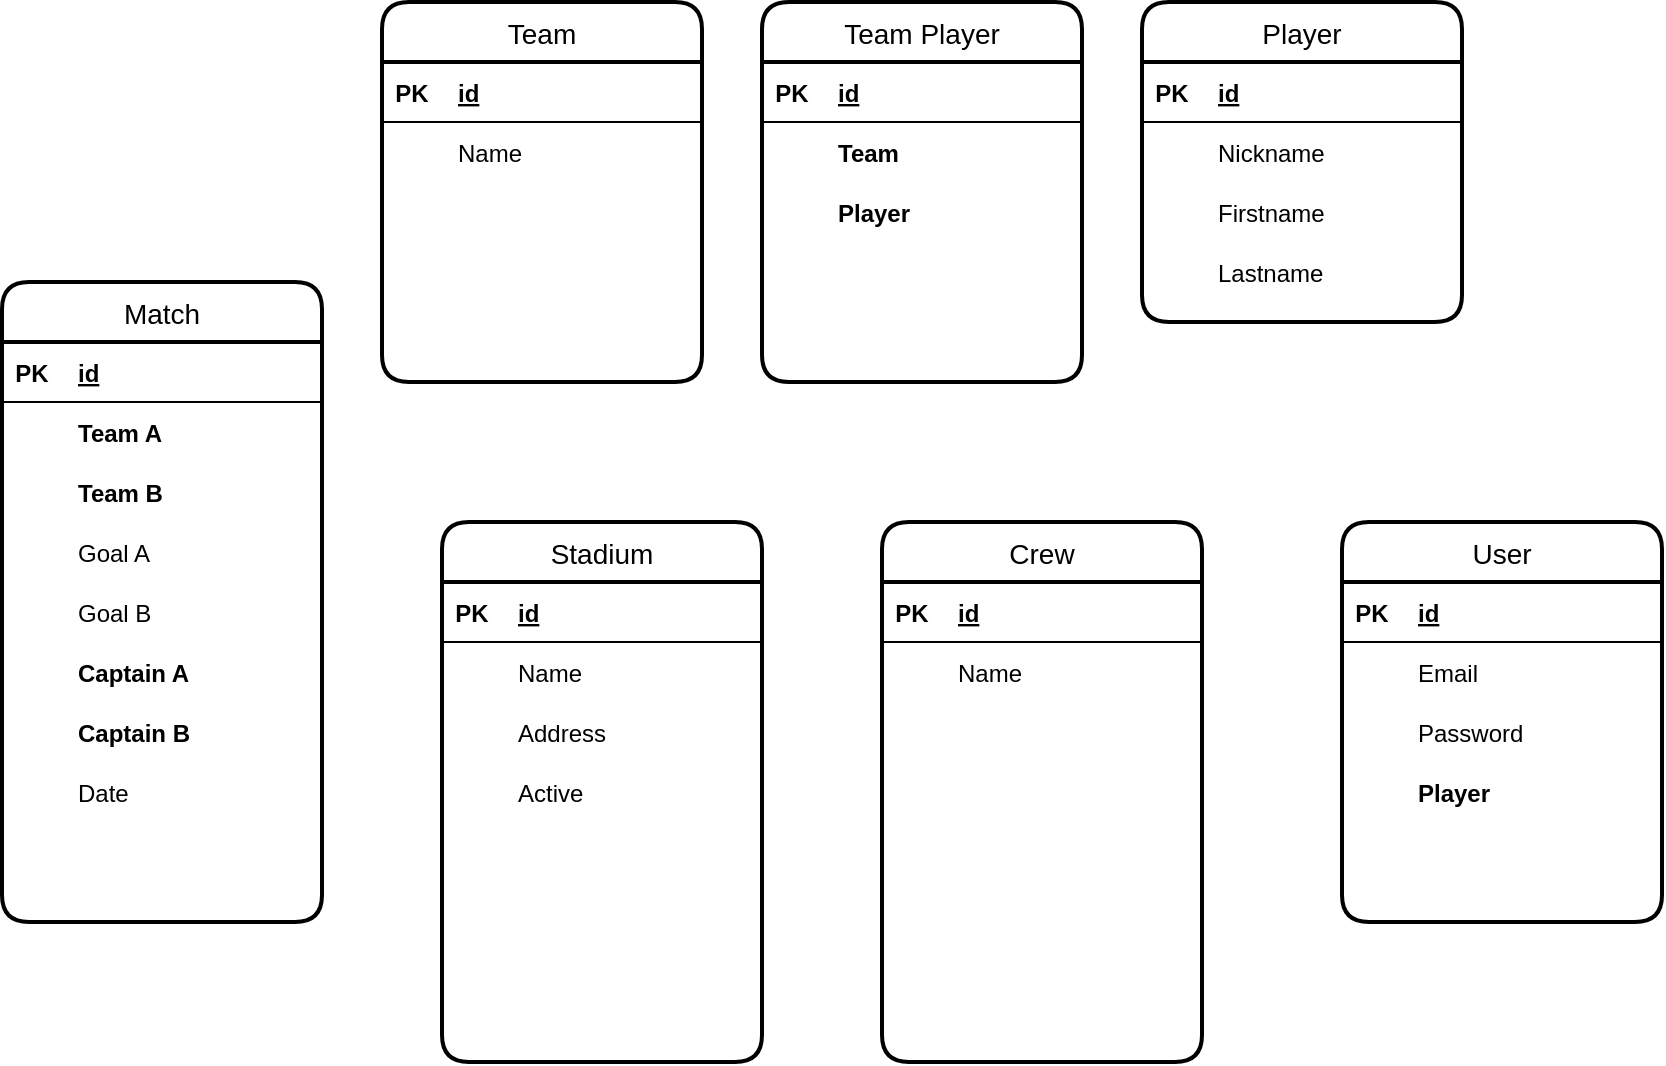<mxfile version="18.0.7" type="device"><diagram id="TLVPtlv0N0iH6QzpD44I" name="Pagina-1"><mxGraphModel dx="968" dy="705" grid="1" gridSize="10" guides="1" tooltips="1" connect="1" arrows="1" fold="1" page="1" pageScale="1" pageWidth="827" pageHeight="1169" math="0" shadow="0"><root><mxCell id="0"/><mxCell id="1" parent="0"/><mxCell id="DYglxci-kXd1e2ZP-e-P-33" value="Player" style="swimlane;childLayout=stackLayout;horizontal=1;startSize=30;horizontalStack=0;rounded=1;fontSize=14;fontStyle=0;strokeWidth=2;resizeParent=0;resizeLast=1;shadow=0;dashed=0;align=center;" vertex="1" parent="1"><mxGeometry x="650" y="110" width="160" height="160" as="geometry"/></mxCell><mxCell id="DYglxci-kXd1e2ZP-e-P-35" value="" style="shape=table;startSize=0;container=1;collapsible=1;childLayout=tableLayout;fixedRows=1;rowLines=0;fontStyle=0;align=center;resizeLast=1;strokeColor=none;fillColor=none;collapsible=0;" vertex="1" parent="DYglxci-kXd1e2ZP-e-P-33"><mxGeometry y="30" width="160" height="270" as="geometry"/></mxCell><mxCell id="DYglxci-kXd1e2ZP-e-P-36" value="" style="shape=tableRow;horizontal=0;startSize=0;swimlaneHead=0;swimlaneBody=0;fillColor=none;collapsible=0;dropTarget=0;points=[[0,0.5],[1,0.5]];portConstraint=eastwest;top=0;left=0;right=0;bottom=1;" vertex="1" parent="DYglxci-kXd1e2ZP-e-P-35"><mxGeometry width="160" height="30" as="geometry"/></mxCell><mxCell id="DYglxci-kXd1e2ZP-e-P-37" value="PK" style="shape=partialRectangle;connectable=0;fillColor=none;top=0;left=0;bottom=0;right=0;fontStyle=1;overflow=hidden;" vertex="1" parent="DYglxci-kXd1e2ZP-e-P-36"><mxGeometry width="30" height="30" as="geometry"><mxRectangle width="30" height="30" as="alternateBounds"/></mxGeometry></mxCell><mxCell id="DYglxci-kXd1e2ZP-e-P-38" value="id" style="shape=partialRectangle;connectable=0;fillColor=none;top=0;left=0;bottom=0;right=0;align=left;spacingLeft=6;fontStyle=5;overflow=hidden;" vertex="1" parent="DYglxci-kXd1e2ZP-e-P-36"><mxGeometry x="30" width="130" height="30" as="geometry"><mxRectangle width="130" height="30" as="alternateBounds"/></mxGeometry></mxCell><mxCell id="DYglxci-kXd1e2ZP-e-P-158" value="" style="shape=tableRow;horizontal=0;startSize=0;swimlaneHead=0;swimlaneBody=0;fillColor=none;collapsible=0;dropTarget=0;points=[[0,0.5],[1,0.5]];portConstraint=eastwest;top=0;left=0;right=0;bottom=0;" vertex="1" parent="DYglxci-kXd1e2ZP-e-P-35"><mxGeometry y="30" width="160" height="30" as="geometry"/></mxCell><mxCell id="DYglxci-kXd1e2ZP-e-P-159" value="" style="shape=partialRectangle;connectable=0;fillColor=none;top=0;left=0;bottom=0;right=0;editable=1;overflow=hidden;" vertex="1" parent="DYglxci-kXd1e2ZP-e-P-158"><mxGeometry width="30" height="30" as="geometry"><mxRectangle width="30" height="30" as="alternateBounds"/></mxGeometry></mxCell><mxCell id="DYglxci-kXd1e2ZP-e-P-160" value="Nickname" style="shape=partialRectangle;connectable=0;fillColor=none;top=0;left=0;bottom=0;right=0;align=left;spacingLeft=6;overflow=hidden;" vertex="1" parent="DYglxci-kXd1e2ZP-e-P-158"><mxGeometry x="30" width="130" height="30" as="geometry"><mxRectangle width="130" height="30" as="alternateBounds"/></mxGeometry></mxCell><mxCell id="DYglxci-kXd1e2ZP-e-P-175" value="" style="shape=tableRow;horizontal=0;startSize=0;swimlaneHead=0;swimlaneBody=0;fillColor=none;collapsible=0;dropTarget=0;points=[[0,0.5],[1,0.5]];portConstraint=eastwest;top=0;left=0;right=0;bottom=0;" vertex="1" parent="DYglxci-kXd1e2ZP-e-P-35"><mxGeometry y="60" width="160" height="30" as="geometry"/></mxCell><mxCell id="DYglxci-kXd1e2ZP-e-P-176" value="" style="shape=partialRectangle;connectable=0;fillColor=none;top=0;left=0;bottom=0;right=0;editable=1;overflow=hidden;" vertex="1" parent="DYglxci-kXd1e2ZP-e-P-175"><mxGeometry width="30" height="30" as="geometry"><mxRectangle width="30" height="30" as="alternateBounds"/></mxGeometry></mxCell><mxCell id="DYglxci-kXd1e2ZP-e-P-177" value="Firstname" style="shape=partialRectangle;connectable=0;fillColor=none;top=0;left=0;bottom=0;right=0;align=left;spacingLeft=6;overflow=hidden;" vertex="1" parent="DYglxci-kXd1e2ZP-e-P-175"><mxGeometry x="30" width="130" height="30" as="geometry"><mxRectangle width="130" height="30" as="alternateBounds"/></mxGeometry></mxCell><mxCell id="DYglxci-kXd1e2ZP-e-P-178" value="" style="shape=tableRow;horizontal=0;startSize=0;swimlaneHead=0;swimlaneBody=0;fillColor=none;collapsible=0;dropTarget=0;points=[[0,0.5],[1,0.5]];portConstraint=eastwest;top=0;left=0;right=0;bottom=0;" vertex="1" parent="DYglxci-kXd1e2ZP-e-P-35"><mxGeometry y="90" width="160" height="30" as="geometry"/></mxCell><mxCell id="DYglxci-kXd1e2ZP-e-P-179" value="" style="shape=partialRectangle;connectable=0;fillColor=none;top=0;left=0;bottom=0;right=0;editable=1;overflow=hidden;" vertex="1" parent="DYglxci-kXd1e2ZP-e-P-178"><mxGeometry width="30" height="30" as="geometry"><mxRectangle width="30" height="30" as="alternateBounds"/></mxGeometry></mxCell><mxCell id="DYglxci-kXd1e2ZP-e-P-180" value="Lastname" style="shape=partialRectangle;connectable=0;fillColor=none;top=0;left=0;bottom=0;right=0;align=left;spacingLeft=6;overflow=hidden;" vertex="1" parent="DYglxci-kXd1e2ZP-e-P-178"><mxGeometry x="30" width="130" height="30" as="geometry"><mxRectangle width="130" height="30" as="alternateBounds"/></mxGeometry></mxCell><mxCell id="DYglxci-kXd1e2ZP-e-P-161" value="" style="shape=table;startSize=0;container=1;collapsible=1;childLayout=tableLayout;fixedRows=1;rowLines=0;fontStyle=0;align=center;resizeLast=1;strokeColor=none;fillColor=none;collapsible=0;" vertex="1" parent="DYglxci-kXd1e2ZP-e-P-33"><mxGeometry y="300" width="160" as="geometry"/></mxCell><mxCell id="DYglxci-kXd1e2ZP-e-P-162" value="" style="shape=tableRow;horizontal=0;startSize=0;swimlaneHead=0;swimlaneBody=0;fillColor=none;collapsible=0;dropTarget=0;points=[[0,0.5],[1,0.5]];portConstraint=eastwest;top=0;left=0;right=0;bottom=1;" vertex="1" visible="0" parent="DYglxci-kXd1e2ZP-e-P-161"><mxGeometry width="160" height="30" as="geometry"/></mxCell><mxCell id="DYglxci-kXd1e2ZP-e-P-163" value="PK" style="shape=partialRectangle;connectable=0;fillColor=none;top=0;left=0;bottom=0;right=0;fontStyle=1;overflow=hidden;" vertex="1" parent="DYglxci-kXd1e2ZP-e-P-162"><mxGeometry width="30" height="30" as="geometry"><mxRectangle width="30" height="30" as="alternateBounds"/></mxGeometry></mxCell><mxCell id="DYglxci-kXd1e2ZP-e-P-164" value="id" style="shape=partialRectangle;connectable=0;fillColor=none;top=0;left=0;bottom=0;right=0;align=left;spacingLeft=6;fontStyle=5;overflow=hidden;" vertex="1" parent="DYglxci-kXd1e2ZP-e-P-162"><mxGeometry x="30" width="130" height="30" as="geometry"><mxRectangle width="130" height="30" as="alternateBounds"/></mxGeometry></mxCell><mxCell id="DYglxci-kXd1e2ZP-e-P-165" value="" style="shape=tableRow;horizontal=0;startSize=0;swimlaneHead=0;swimlaneBody=0;fillColor=none;collapsible=0;dropTarget=0;points=[[0,0.5],[1,0.5]];portConstraint=eastwest;top=0;left=0;right=0;bottom=0;" vertex="1" visible="0" parent="DYglxci-kXd1e2ZP-e-P-161"><mxGeometry y="30" width="160" height="30" as="geometry"/></mxCell><mxCell id="DYglxci-kXd1e2ZP-e-P-166" value="" style="shape=partialRectangle;connectable=0;fillColor=none;top=0;left=0;bottom=0;right=0;editable=1;overflow=hidden;" vertex="1" parent="DYglxci-kXd1e2ZP-e-P-165"><mxGeometry width="30" height="30" as="geometry"><mxRectangle width="30" height="30" as="alternateBounds"/></mxGeometry></mxCell><mxCell id="DYglxci-kXd1e2ZP-e-P-167" value="Nickname" style="shape=partialRectangle;connectable=0;fillColor=none;top=0;left=0;bottom=0;right=0;align=left;spacingLeft=6;overflow=hidden;" vertex="1" parent="DYglxci-kXd1e2ZP-e-P-165"><mxGeometry x="30" width="130" height="30" as="geometry"><mxRectangle width="130" height="30" as="alternateBounds"/></mxGeometry></mxCell><mxCell id="DYglxci-kXd1e2ZP-e-P-168" value="" style="shape=table;startSize=0;container=1;collapsible=1;childLayout=tableLayout;fixedRows=1;rowLines=0;fontStyle=0;align=center;resizeLast=1;strokeColor=none;fillColor=none;collapsible=0;" vertex="1" parent="DYglxci-kXd1e2ZP-e-P-33"><mxGeometry y="300" width="160" height="-140" as="geometry"/></mxCell><mxCell id="DYglxci-kXd1e2ZP-e-P-169" value="" style="shape=tableRow;horizontal=0;startSize=0;swimlaneHead=0;swimlaneBody=0;fillColor=none;collapsible=0;dropTarget=0;points=[[0,0.5],[1,0.5]];portConstraint=eastwest;top=0;left=0;right=0;bottom=1;" vertex="1" visible="0" parent="DYglxci-kXd1e2ZP-e-P-168"><mxGeometry width="160" height="30" as="geometry"/></mxCell><mxCell id="DYglxci-kXd1e2ZP-e-P-170" value="PK" style="shape=partialRectangle;connectable=0;fillColor=none;top=0;left=0;bottom=0;right=0;fontStyle=1;overflow=hidden;" vertex="1" parent="DYglxci-kXd1e2ZP-e-P-169"><mxGeometry width="30" height="30" as="geometry"><mxRectangle width="30" height="30" as="alternateBounds"/></mxGeometry></mxCell><mxCell id="DYglxci-kXd1e2ZP-e-P-171" value="id" style="shape=partialRectangle;connectable=0;fillColor=none;top=0;left=0;bottom=0;right=0;align=left;spacingLeft=6;fontStyle=5;overflow=hidden;" vertex="1" parent="DYglxci-kXd1e2ZP-e-P-169"><mxGeometry x="30" width="130" height="30" as="geometry"><mxRectangle width="130" height="30" as="alternateBounds"/></mxGeometry></mxCell><mxCell id="DYglxci-kXd1e2ZP-e-P-172" value="" style="shape=tableRow;horizontal=0;startSize=0;swimlaneHead=0;swimlaneBody=0;fillColor=none;collapsible=0;dropTarget=0;points=[[0,0.5],[1,0.5]];portConstraint=eastwest;top=0;left=0;right=0;bottom=0;" vertex="1" visible="0" parent="DYglxci-kXd1e2ZP-e-P-168"><mxGeometry y="30" width="160" height="30" as="geometry"/></mxCell><mxCell id="DYglxci-kXd1e2ZP-e-P-173" value="" style="shape=partialRectangle;connectable=0;fillColor=none;top=0;left=0;bottom=0;right=0;editable=1;overflow=hidden;" vertex="1" parent="DYglxci-kXd1e2ZP-e-P-172"><mxGeometry width="30" height="30" as="geometry"><mxRectangle width="30" height="30" as="alternateBounds"/></mxGeometry></mxCell><mxCell id="DYglxci-kXd1e2ZP-e-P-174" value="Nickname" style="shape=partialRectangle;connectable=0;fillColor=none;top=0;left=0;bottom=0;right=0;align=left;spacingLeft=6;overflow=hidden;" vertex="1" parent="DYglxci-kXd1e2ZP-e-P-172"><mxGeometry x="30" width="130" height="30" as="geometry"><mxRectangle width="130" height="30" as="alternateBounds"/></mxGeometry></mxCell><mxCell id="DYglxci-kXd1e2ZP-e-P-39" value="Team" style="swimlane;childLayout=stackLayout;horizontal=1;startSize=30;horizontalStack=0;rounded=1;fontSize=14;fontStyle=0;strokeWidth=2;resizeParent=0;resizeLast=1;shadow=0;dashed=0;align=center;" vertex="1" parent="1"><mxGeometry x="270" y="110" width="160" height="190" as="geometry"/></mxCell><mxCell id="DYglxci-kXd1e2ZP-e-P-40" value="" style="shape=table;startSize=0;container=1;collapsible=1;childLayout=tableLayout;fixedRows=1;rowLines=0;fontStyle=0;align=center;resizeLast=1;strokeColor=none;fillColor=none;collapsible=0;" vertex="1" parent="DYglxci-kXd1e2ZP-e-P-39"><mxGeometry y="30" width="160" height="160" as="geometry"/></mxCell><mxCell id="DYglxci-kXd1e2ZP-e-P-41" value="" style="shape=tableRow;horizontal=0;startSize=0;swimlaneHead=0;swimlaneBody=0;fillColor=none;collapsible=0;dropTarget=0;points=[[0,0.5],[1,0.5]];portConstraint=eastwest;top=0;left=0;right=0;bottom=1;" vertex="1" parent="DYglxci-kXd1e2ZP-e-P-40"><mxGeometry width="160" height="30" as="geometry"/></mxCell><mxCell id="DYglxci-kXd1e2ZP-e-P-42" value="PK" style="shape=partialRectangle;connectable=0;fillColor=none;top=0;left=0;bottom=0;right=0;fontStyle=1;overflow=hidden;" vertex="1" parent="DYglxci-kXd1e2ZP-e-P-41"><mxGeometry width="30" height="30" as="geometry"><mxRectangle width="30" height="30" as="alternateBounds"/></mxGeometry></mxCell><mxCell id="DYglxci-kXd1e2ZP-e-P-43" value="id" style="shape=partialRectangle;connectable=0;fillColor=none;top=0;left=0;bottom=0;right=0;align=left;spacingLeft=6;fontStyle=5;overflow=hidden;" vertex="1" parent="DYglxci-kXd1e2ZP-e-P-41"><mxGeometry x="30" width="130" height="30" as="geometry"><mxRectangle width="130" height="30" as="alternateBounds"/></mxGeometry></mxCell><mxCell id="DYglxci-kXd1e2ZP-e-P-137" value="" style="shape=tableRow;horizontal=0;startSize=0;swimlaneHead=0;swimlaneBody=0;fillColor=none;collapsible=0;dropTarget=0;points=[[0,0.5],[1,0.5]];portConstraint=eastwest;top=0;left=0;right=0;bottom=0;" vertex="1" parent="DYglxci-kXd1e2ZP-e-P-40"><mxGeometry y="30" width="160" height="30" as="geometry"/></mxCell><mxCell id="DYglxci-kXd1e2ZP-e-P-138" value="" style="shape=partialRectangle;connectable=0;fillColor=none;top=0;left=0;bottom=0;right=0;editable=1;overflow=hidden;" vertex="1" parent="DYglxci-kXd1e2ZP-e-P-137"><mxGeometry width="30" height="30" as="geometry"><mxRectangle width="30" height="30" as="alternateBounds"/></mxGeometry></mxCell><mxCell id="DYglxci-kXd1e2ZP-e-P-139" value="Name" style="shape=partialRectangle;connectable=0;fillColor=none;top=0;left=0;bottom=0;right=0;align=left;spacingLeft=6;overflow=hidden;" vertex="1" parent="DYglxci-kXd1e2ZP-e-P-137"><mxGeometry x="30" width="130" height="30" as="geometry"><mxRectangle width="130" height="30" as="alternateBounds"/></mxGeometry></mxCell><mxCell id="DYglxci-kXd1e2ZP-e-P-140" value="" style="shape=tableRow;horizontal=0;startSize=0;swimlaneHead=0;swimlaneBody=0;fillColor=none;collapsible=0;dropTarget=0;points=[[0,0.5],[1,0.5]];portConstraint=eastwest;top=0;left=0;right=0;bottom=0;" vertex="1" parent="DYglxci-kXd1e2ZP-e-P-40"><mxGeometry y="60" width="160" height="30" as="geometry"/></mxCell><mxCell id="DYglxci-kXd1e2ZP-e-P-141" value="" style="shape=partialRectangle;connectable=0;fillColor=none;top=0;left=0;bottom=0;right=0;editable=1;overflow=hidden;" vertex="1" parent="DYglxci-kXd1e2ZP-e-P-140"><mxGeometry width="30" height="30" as="geometry"><mxRectangle width="30" height="30" as="alternateBounds"/></mxGeometry></mxCell><mxCell id="DYglxci-kXd1e2ZP-e-P-142" value="" style="shape=partialRectangle;connectable=0;fillColor=none;top=0;left=0;bottom=0;right=0;align=left;spacingLeft=6;overflow=hidden;" vertex="1" parent="DYglxci-kXd1e2ZP-e-P-140"><mxGeometry x="30" width="130" height="30" as="geometry"><mxRectangle width="130" height="30" as="alternateBounds"/></mxGeometry></mxCell><mxCell id="DYglxci-kXd1e2ZP-e-P-44" value="Match" style="swimlane;childLayout=stackLayout;horizontal=1;startSize=30;horizontalStack=0;rounded=1;fontSize=14;fontStyle=0;strokeWidth=2;resizeParent=0;resizeLast=1;shadow=0;dashed=0;align=center;" vertex="1" parent="1"><mxGeometry x="80" y="250" width="160" height="320" as="geometry"/></mxCell><mxCell id="DYglxci-kXd1e2ZP-e-P-45" value="" style="shape=table;startSize=0;container=1;collapsible=1;childLayout=tableLayout;fixedRows=1;rowLines=0;fontStyle=0;align=center;resizeLast=1;strokeColor=none;fillColor=none;collapsible=0;" vertex="1" parent="DYglxci-kXd1e2ZP-e-P-44"><mxGeometry y="30" width="160" height="290" as="geometry"/></mxCell><mxCell id="DYglxci-kXd1e2ZP-e-P-46" value="" style="shape=tableRow;horizontal=0;startSize=0;swimlaneHead=0;swimlaneBody=0;fillColor=none;collapsible=0;dropTarget=0;points=[[0,0.5],[1,0.5]];portConstraint=eastwest;top=0;left=0;right=0;bottom=1;" vertex="1" parent="DYglxci-kXd1e2ZP-e-P-45"><mxGeometry width="160" height="30" as="geometry"/></mxCell><mxCell id="DYglxci-kXd1e2ZP-e-P-47" value="PK" style="shape=partialRectangle;connectable=0;fillColor=none;top=0;left=0;bottom=0;right=0;fontStyle=1;overflow=hidden;" vertex="1" parent="DYglxci-kXd1e2ZP-e-P-46"><mxGeometry width="30" height="30" as="geometry"><mxRectangle width="30" height="30" as="alternateBounds"/></mxGeometry></mxCell><mxCell id="DYglxci-kXd1e2ZP-e-P-48" value="id" style="shape=partialRectangle;connectable=0;fillColor=none;top=0;left=0;bottom=0;right=0;align=left;spacingLeft=6;fontStyle=5;overflow=hidden;" vertex="1" parent="DYglxci-kXd1e2ZP-e-P-46"><mxGeometry x="30" width="130" height="30" as="geometry"><mxRectangle width="130" height="30" as="alternateBounds"/></mxGeometry></mxCell><mxCell id="DYglxci-kXd1e2ZP-e-P-74" value="" style="shape=tableRow;horizontal=0;startSize=0;swimlaneHead=0;swimlaneBody=0;fillColor=none;collapsible=0;dropTarget=0;points=[[0,0.5],[1,0.5]];portConstraint=eastwest;top=0;left=0;right=0;bottom=0;" vertex="1" parent="DYglxci-kXd1e2ZP-e-P-45"><mxGeometry y="30" width="160" height="30" as="geometry"/></mxCell><mxCell id="DYglxci-kXd1e2ZP-e-P-75" value="" style="shape=partialRectangle;connectable=0;fillColor=none;top=0;left=0;bottom=0;right=0;editable=1;overflow=hidden;" vertex="1" parent="DYglxci-kXd1e2ZP-e-P-74"><mxGeometry width="30" height="30" as="geometry"><mxRectangle width="30" height="30" as="alternateBounds"/></mxGeometry></mxCell><mxCell id="DYglxci-kXd1e2ZP-e-P-76" value="Team A" style="shape=partialRectangle;connectable=0;fillColor=none;top=0;left=0;bottom=0;right=0;align=left;spacingLeft=6;overflow=hidden;fontStyle=1" vertex="1" parent="DYglxci-kXd1e2ZP-e-P-74"><mxGeometry x="30" width="130" height="30" as="geometry"><mxRectangle width="130" height="30" as="alternateBounds"/></mxGeometry></mxCell><mxCell id="DYglxci-kXd1e2ZP-e-P-82" value="" style="shape=tableRow;horizontal=0;startSize=0;swimlaneHead=0;swimlaneBody=0;fillColor=none;collapsible=0;dropTarget=0;points=[[0,0.5],[1,0.5]];portConstraint=eastwest;top=0;left=0;right=0;bottom=0;" vertex="1" parent="DYglxci-kXd1e2ZP-e-P-45"><mxGeometry y="60" width="160" height="30" as="geometry"/></mxCell><mxCell id="DYglxci-kXd1e2ZP-e-P-83" value="" style="shape=partialRectangle;connectable=0;fillColor=none;top=0;left=0;bottom=0;right=0;editable=1;overflow=hidden;" vertex="1" parent="DYglxci-kXd1e2ZP-e-P-82"><mxGeometry width="30" height="30" as="geometry"><mxRectangle width="30" height="30" as="alternateBounds"/></mxGeometry></mxCell><mxCell id="DYglxci-kXd1e2ZP-e-P-84" value="Team B" style="shape=partialRectangle;connectable=0;fillColor=none;top=0;left=0;bottom=0;right=0;align=left;spacingLeft=6;overflow=hidden;fontStyle=1" vertex="1" parent="DYglxci-kXd1e2ZP-e-P-82"><mxGeometry x="30" width="130" height="30" as="geometry"><mxRectangle width="130" height="30" as="alternateBounds"/></mxGeometry></mxCell><mxCell id="DYglxci-kXd1e2ZP-e-P-85" value="" style="shape=tableRow;horizontal=0;startSize=0;swimlaneHead=0;swimlaneBody=0;fillColor=none;collapsible=0;dropTarget=0;points=[[0,0.5],[1,0.5]];portConstraint=eastwest;top=0;left=0;right=0;bottom=0;" vertex="1" parent="DYglxci-kXd1e2ZP-e-P-45"><mxGeometry y="90" width="160" height="30" as="geometry"/></mxCell><mxCell id="DYglxci-kXd1e2ZP-e-P-86" value="" style="shape=partialRectangle;connectable=0;fillColor=none;top=0;left=0;bottom=0;right=0;editable=1;overflow=hidden;" vertex="1" parent="DYglxci-kXd1e2ZP-e-P-85"><mxGeometry width="30" height="30" as="geometry"><mxRectangle width="30" height="30" as="alternateBounds"/></mxGeometry></mxCell><mxCell id="DYglxci-kXd1e2ZP-e-P-87" value="Goal A" style="shape=partialRectangle;connectable=0;fillColor=none;top=0;left=0;bottom=0;right=0;align=left;spacingLeft=6;overflow=hidden;" vertex="1" parent="DYglxci-kXd1e2ZP-e-P-85"><mxGeometry x="30" width="130" height="30" as="geometry"><mxRectangle width="130" height="30" as="alternateBounds"/></mxGeometry></mxCell><mxCell id="DYglxci-kXd1e2ZP-e-P-88" value="" style="shape=tableRow;horizontal=0;startSize=0;swimlaneHead=0;swimlaneBody=0;fillColor=none;collapsible=0;dropTarget=0;points=[[0,0.5],[1,0.5]];portConstraint=eastwest;top=0;left=0;right=0;bottom=0;" vertex="1" parent="DYglxci-kXd1e2ZP-e-P-45"><mxGeometry y="120" width="160" height="30" as="geometry"/></mxCell><mxCell id="DYglxci-kXd1e2ZP-e-P-89" value="" style="shape=partialRectangle;connectable=0;fillColor=none;top=0;left=0;bottom=0;right=0;editable=1;overflow=hidden;" vertex="1" parent="DYglxci-kXd1e2ZP-e-P-88"><mxGeometry width="30" height="30" as="geometry"><mxRectangle width="30" height="30" as="alternateBounds"/></mxGeometry></mxCell><mxCell id="DYglxci-kXd1e2ZP-e-P-90" value="Goal B" style="shape=partialRectangle;connectable=0;fillColor=none;top=0;left=0;bottom=0;right=0;align=left;spacingLeft=6;overflow=hidden;" vertex="1" parent="DYglxci-kXd1e2ZP-e-P-88"><mxGeometry x="30" width="130" height="30" as="geometry"><mxRectangle width="130" height="30" as="alternateBounds"/></mxGeometry></mxCell><mxCell id="DYglxci-kXd1e2ZP-e-P-91" value="" style="shape=tableRow;horizontal=0;startSize=0;swimlaneHead=0;swimlaneBody=0;fillColor=none;collapsible=0;dropTarget=0;points=[[0,0.5],[1,0.5]];portConstraint=eastwest;top=0;left=0;right=0;bottom=0;" vertex="1" parent="DYglxci-kXd1e2ZP-e-P-45"><mxGeometry y="150" width="160" height="30" as="geometry"/></mxCell><mxCell id="DYglxci-kXd1e2ZP-e-P-92" value="" style="shape=partialRectangle;connectable=0;fillColor=none;top=0;left=0;bottom=0;right=0;editable=1;overflow=hidden;" vertex="1" parent="DYglxci-kXd1e2ZP-e-P-91"><mxGeometry width="30" height="30" as="geometry"><mxRectangle width="30" height="30" as="alternateBounds"/></mxGeometry></mxCell><mxCell id="DYglxci-kXd1e2ZP-e-P-93" value="Captain A" style="shape=partialRectangle;connectable=0;fillColor=none;top=0;left=0;bottom=0;right=0;align=left;spacingLeft=6;overflow=hidden;fontStyle=1" vertex="1" parent="DYglxci-kXd1e2ZP-e-P-91"><mxGeometry x="30" width="130" height="30" as="geometry"><mxRectangle width="130" height="30" as="alternateBounds"/></mxGeometry></mxCell><mxCell id="DYglxci-kXd1e2ZP-e-P-94" value="" style="shape=tableRow;horizontal=0;startSize=0;swimlaneHead=0;swimlaneBody=0;fillColor=none;collapsible=0;dropTarget=0;points=[[0,0.5],[1,0.5]];portConstraint=eastwest;top=0;left=0;right=0;bottom=0;" vertex="1" parent="DYglxci-kXd1e2ZP-e-P-45"><mxGeometry y="180" width="160" height="30" as="geometry"/></mxCell><mxCell id="DYglxci-kXd1e2ZP-e-P-95" value="" style="shape=partialRectangle;connectable=0;fillColor=none;top=0;left=0;bottom=0;right=0;editable=1;overflow=hidden;" vertex="1" parent="DYglxci-kXd1e2ZP-e-P-94"><mxGeometry width="30" height="30" as="geometry"><mxRectangle width="30" height="30" as="alternateBounds"/></mxGeometry></mxCell><mxCell id="DYglxci-kXd1e2ZP-e-P-96" value="Captain B" style="shape=partialRectangle;connectable=0;fillColor=none;top=0;left=0;bottom=0;right=0;align=left;spacingLeft=6;overflow=hidden;fontStyle=1" vertex="1" parent="DYglxci-kXd1e2ZP-e-P-94"><mxGeometry x="30" width="130" height="30" as="geometry"><mxRectangle width="130" height="30" as="alternateBounds"/></mxGeometry></mxCell><mxCell id="DYglxci-kXd1e2ZP-e-P-97" value="" style="shape=tableRow;horizontal=0;startSize=0;swimlaneHead=0;swimlaneBody=0;fillColor=none;collapsible=0;dropTarget=0;points=[[0,0.5],[1,0.5]];portConstraint=eastwest;top=0;left=0;right=0;bottom=0;" vertex="1" parent="DYglxci-kXd1e2ZP-e-P-45"><mxGeometry y="210" width="160" height="30" as="geometry"/></mxCell><mxCell id="DYglxci-kXd1e2ZP-e-P-98" value="" style="shape=partialRectangle;connectable=0;fillColor=none;top=0;left=0;bottom=0;right=0;editable=1;overflow=hidden;" vertex="1" parent="DYglxci-kXd1e2ZP-e-P-97"><mxGeometry width="30" height="30" as="geometry"><mxRectangle width="30" height="30" as="alternateBounds"/></mxGeometry></mxCell><mxCell id="DYglxci-kXd1e2ZP-e-P-99" value="Date" style="shape=partialRectangle;connectable=0;fillColor=none;top=0;left=0;bottom=0;right=0;align=left;spacingLeft=6;overflow=hidden;" vertex="1" parent="DYglxci-kXd1e2ZP-e-P-97"><mxGeometry x="30" width="130" height="30" as="geometry"><mxRectangle width="130" height="30" as="alternateBounds"/></mxGeometry></mxCell><mxCell id="DYglxci-kXd1e2ZP-e-P-49" value="Stadium" style="swimlane;childLayout=stackLayout;horizontal=1;startSize=30;horizontalStack=0;rounded=1;fontSize=14;fontStyle=0;strokeWidth=2;resizeParent=0;resizeLast=1;shadow=0;dashed=0;align=center;" vertex="1" parent="1"><mxGeometry x="300" y="370" width="160" height="270" as="geometry"/></mxCell><mxCell id="DYglxci-kXd1e2ZP-e-P-50" value="" style="shape=table;startSize=0;container=1;collapsible=1;childLayout=tableLayout;fixedRows=1;rowLines=0;fontStyle=0;align=center;resizeLast=1;strokeColor=none;fillColor=none;collapsible=0;" vertex="1" parent="DYglxci-kXd1e2ZP-e-P-49"><mxGeometry y="30" width="160" height="240" as="geometry"/></mxCell><mxCell id="DYglxci-kXd1e2ZP-e-P-51" value="" style="shape=tableRow;horizontal=0;startSize=0;swimlaneHead=0;swimlaneBody=0;fillColor=none;collapsible=0;dropTarget=0;points=[[0,0.5],[1,0.5]];portConstraint=eastwest;top=0;left=0;right=0;bottom=1;" vertex="1" parent="DYglxci-kXd1e2ZP-e-P-50"><mxGeometry width="160" height="30" as="geometry"/></mxCell><mxCell id="DYglxci-kXd1e2ZP-e-P-52" value="PK" style="shape=partialRectangle;connectable=0;fillColor=none;top=0;left=0;bottom=0;right=0;fontStyle=1;overflow=hidden;" vertex="1" parent="DYglxci-kXd1e2ZP-e-P-51"><mxGeometry width="30" height="30" as="geometry"><mxRectangle width="30" height="30" as="alternateBounds"/></mxGeometry></mxCell><mxCell id="DYglxci-kXd1e2ZP-e-P-53" value="id" style="shape=partialRectangle;connectable=0;fillColor=none;top=0;left=0;bottom=0;right=0;align=left;spacingLeft=6;fontStyle=5;overflow=hidden;" vertex="1" parent="DYglxci-kXd1e2ZP-e-P-51"><mxGeometry x="30" width="130" height="30" as="geometry"><mxRectangle width="130" height="30" as="alternateBounds"/></mxGeometry></mxCell><mxCell id="DYglxci-kXd1e2ZP-e-P-103" value="" style="shape=tableRow;horizontal=0;startSize=0;swimlaneHead=0;swimlaneBody=0;fillColor=none;collapsible=0;dropTarget=0;points=[[0,0.5],[1,0.5]];portConstraint=eastwest;top=0;left=0;right=0;bottom=0;" vertex="1" parent="DYglxci-kXd1e2ZP-e-P-50"><mxGeometry y="30" width="160" height="30" as="geometry"/></mxCell><mxCell id="DYglxci-kXd1e2ZP-e-P-104" value="" style="shape=partialRectangle;connectable=0;fillColor=none;top=0;left=0;bottom=0;right=0;editable=1;overflow=hidden;" vertex="1" parent="DYglxci-kXd1e2ZP-e-P-103"><mxGeometry width="30" height="30" as="geometry"><mxRectangle width="30" height="30" as="alternateBounds"/></mxGeometry></mxCell><mxCell id="DYglxci-kXd1e2ZP-e-P-105" value="Name" style="shape=partialRectangle;connectable=0;fillColor=none;top=0;left=0;bottom=0;right=0;align=left;spacingLeft=6;overflow=hidden;" vertex="1" parent="DYglxci-kXd1e2ZP-e-P-103"><mxGeometry x="30" width="130" height="30" as="geometry"><mxRectangle width="130" height="30" as="alternateBounds"/></mxGeometry></mxCell><mxCell id="DYglxci-kXd1e2ZP-e-P-106" value="" style="shape=tableRow;horizontal=0;startSize=0;swimlaneHead=0;swimlaneBody=0;fillColor=none;collapsible=0;dropTarget=0;points=[[0,0.5],[1,0.5]];portConstraint=eastwest;top=0;left=0;right=0;bottom=0;" vertex="1" parent="DYglxci-kXd1e2ZP-e-P-50"><mxGeometry y="60" width="160" height="30" as="geometry"/></mxCell><mxCell id="DYglxci-kXd1e2ZP-e-P-107" value="" style="shape=partialRectangle;connectable=0;fillColor=none;top=0;left=0;bottom=0;right=0;editable=1;overflow=hidden;" vertex="1" parent="DYglxci-kXd1e2ZP-e-P-106"><mxGeometry width="30" height="30" as="geometry"><mxRectangle width="30" height="30" as="alternateBounds"/></mxGeometry></mxCell><mxCell id="DYglxci-kXd1e2ZP-e-P-108" value="Address" style="shape=partialRectangle;connectable=0;fillColor=none;top=0;left=0;bottom=0;right=0;align=left;spacingLeft=6;overflow=hidden;" vertex="1" parent="DYglxci-kXd1e2ZP-e-P-106"><mxGeometry x="30" width="130" height="30" as="geometry"><mxRectangle width="130" height="30" as="alternateBounds"/></mxGeometry></mxCell><mxCell id="DYglxci-kXd1e2ZP-e-P-131" value="" style="shape=tableRow;horizontal=0;startSize=0;swimlaneHead=0;swimlaneBody=0;fillColor=none;collapsible=0;dropTarget=0;points=[[0,0.5],[1,0.5]];portConstraint=eastwest;top=0;left=0;right=0;bottom=0;" vertex="1" parent="DYglxci-kXd1e2ZP-e-P-50"><mxGeometry y="90" width="160" height="30" as="geometry"/></mxCell><mxCell id="DYglxci-kXd1e2ZP-e-P-132" value="" style="shape=partialRectangle;connectable=0;fillColor=none;top=0;left=0;bottom=0;right=0;editable=1;overflow=hidden;" vertex="1" parent="DYglxci-kXd1e2ZP-e-P-131"><mxGeometry width="30" height="30" as="geometry"><mxRectangle width="30" height="30" as="alternateBounds"/></mxGeometry></mxCell><mxCell id="DYglxci-kXd1e2ZP-e-P-133" value="Active" style="shape=partialRectangle;connectable=0;fillColor=none;top=0;left=0;bottom=0;right=0;align=left;spacingLeft=6;overflow=hidden;" vertex="1" parent="DYglxci-kXd1e2ZP-e-P-131"><mxGeometry x="30" width="130" height="30" as="geometry"><mxRectangle width="130" height="30" as="alternateBounds"/></mxGeometry></mxCell><mxCell id="DYglxci-kXd1e2ZP-e-P-134" value="" style="shape=tableRow;horizontal=0;startSize=0;swimlaneHead=0;swimlaneBody=0;fillColor=none;collapsible=0;dropTarget=0;points=[[0,0.5],[1,0.5]];portConstraint=eastwest;top=0;left=0;right=0;bottom=0;" vertex="1" parent="DYglxci-kXd1e2ZP-e-P-50"><mxGeometry y="120" width="160" height="30" as="geometry"/></mxCell><mxCell id="DYglxci-kXd1e2ZP-e-P-135" value="" style="shape=partialRectangle;connectable=0;fillColor=none;top=0;left=0;bottom=0;right=0;editable=1;overflow=hidden;" vertex="1" parent="DYglxci-kXd1e2ZP-e-P-134"><mxGeometry width="30" height="30" as="geometry"><mxRectangle width="30" height="30" as="alternateBounds"/></mxGeometry></mxCell><mxCell id="DYglxci-kXd1e2ZP-e-P-136" value="" style="shape=partialRectangle;connectable=0;fillColor=none;top=0;left=0;bottom=0;right=0;align=left;spacingLeft=6;overflow=hidden;" vertex="1" parent="DYglxci-kXd1e2ZP-e-P-134"><mxGeometry x="30" width="130" height="30" as="geometry"><mxRectangle width="130" height="30" as="alternateBounds"/></mxGeometry></mxCell><mxCell id="DYglxci-kXd1e2ZP-e-P-143" value="Team Player" style="swimlane;childLayout=stackLayout;horizontal=1;startSize=30;horizontalStack=0;rounded=1;fontSize=14;fontStyle=0;strokeWidth=2;resizeParent=0;resizeLast=1;shadow=0;dashed=0;align=center;" vertex="1" parent="1"><mxGeometry x="460" y="110" width="160" height="190" as="geometry"/></mxCell><mxCell id="DYglxci-kXd1e2ZP-e-P-144" value="" style="shape=table;startSize=0;container=1;collapsible=1;childLayout=tableLayout;fixedRows=1;rowLines=0;fontStyle=0;align=center;resizeLast=1;strokeColor=none;fillColor=none;collapsible=0;" vertex="1" parent="DYglxci-kXd1e2ZP-e-P-143"><mxGeometry y="30" width="160" height="160" as="geometry"/></mxCell><mxCell id="DYglxci-kXd1e2ZP-e-P-145" value="" style="shape=tableRow;horizontal=0;startSize=0;swimlaneHead=0;swimlaneBody=0;fillColor=none;collapsible=0;dropTarget=0;points=[[0,0.5],[1,0.5]];portConstraint=eastwest;top=0;left=0;right=0;bottom=1;" vertex="1" parent="DYglxci-kXd1e2ZP-e-P-144"><mxGeometry width="160" height="30" as="geometry"/></mxCell><mxCell id="DYglxci-kXd1e2ZP-e-P-146" value="PK" style="shape=partialRectangle;connectable=0;fillColor=none;top=0;left=0;bottom=0;right=0;fontStyle=1;overflow=hidden;" vertex="1" parent="DYglxci-kXd1e2ZP-e-P-145"><mxGeometry width="30" height="30" as="geometry"><mxRectangle width="30" height="30" as="alternateBounds"/></mxGeometry></mxCell><mxCell id="DYglxci-kXd1e2ZP-e-P-147" value="id" style="shape=partialRectangle;connectable=0;fillColor=none;top=0;left=0;bottom=0;right=0;align=left;spacingLeft=6;fontStyle=5;overflow=hidden;" vertex="1" parent="DYglxci-kXd1e2ZP-e-P-145"><mxGeometry x="30" width="130" height="30" as="geometry"><mxRectangle width="130" height="30" as="alternateBounds"/></mxGeometry></mxCell><mxCell id="DYglxci-kXd1e2ZP-e-P-148" value="" style="shape=tableRow;horizontal=0;startSize=0;swimlaneHead=0;swimlaneBody=0;fillColor=none;collapsible=0;dropTarget=0;points=[[0,0.5],[1,0.5]];portConstraint=eastwest;top=0;left=0;right=0;bottom=0;" vertex="1" parent="DYglxci-kXd1e2ZP-e-P-144"><mxGeometry y="30" width="160" height="30" as="geometry"/></mxCell><mxCell id="DYglxci-kXd1e2ZP-e-P-149" value="" style="shape=partialRectangle;connectable=0;fillColor=none;top=0;left=0;bottom=0;right=0;editable=1;overflow=hidden;" vertex="1" parent="DYglxci-kXd1e2ZP-e-P-148"><mxGeometry width="30" height="30" as="geometry"><mxRectangle width="30" height="30" as="alternateBounds"/></mxGeometry></mxCell><mxCell id="DYglxci-kXd1e2ZP-e-P-150" value="Team" style="shape=partialRectangle;connectable=0;fillColor=none;top=0;left=0;bottom=0;right=0;align=left;spacingLeft=6;overflow=hidden;fontStyle=1" vertex="1" parent="DYglxci-kXd1e2ZP-e-P-148"><mxGeometry x="30" width="130" height="30" as="geometry"><mxRectangle width="130" height="30" as="alternateBounds"/></mxGeometry></mxCell><mxCell id="DYglxci-kXd1e2ZP-e-P-151" value="" style="shape=tableRow;horizontal=0;startSize=0;swimlaneHead=0;swimlaneBody=0;fillColor=none;collapsible=0;dropTarget=0;points=[[0,0.5],[1,0.5]];portConstraint=eastwest;top=0;left=0;right=0;bottom=0;" vertex="1" parent="DYglxci-kXd1e2ZP-e-P-144"><mxGeometry y="60" width="160" height="30" as="geometry"/></mxCell><mxCell id="DYglxci-kXd1e2ZP-e-P-152" value="" style="shape=partialRectangle;connectable=0;fillColor=none;top=0;left=0;bottom=0;right=0;editable=1;overflow=hidden;" vertex="1" parent="DYglxci-kXd1e2ZP-e-P-151"><mxGeometry width="30" height="30" as="geometry"><mxRectangle width="30" height="30" as="alternateBounds"/></mxGeometry></mxCell><mxCell id="DYglxci-kXd1e2ZP-e-P-153" value="Player" style="shape=partialRectangle;connectable=0;fillColor=none;top=0;left=0;bottom=0;right=0;align=left;spacingLeft=6;overflow=hidden;fontStyle=1" vertex="1" parent="DYglxci-kXd1e2ZP-e-P-151"><mxGeometry x="30" width="130" height="30" as="geometry"><mxRectangle width="130" height="30" as="alternateBounds"/></mxGeometry></mxCell><mxCell id="DYglxci-kXd1e2ZP-e-P-192" value="User" style="swimlane;childLayout=stackLayout;horizontal=1;startSize=30;horizontalStack=0;rounded=1;fontSize=14;fontStyle=0;strokeWidth=2;resizeParent=0;resizeLast=1;shadow=0;dashed=0;align=center;" vertex="1" parent="1"><mxGeometry x="750" y="370" width="160" height="200" as="geometry"/></mxCell><mxCell id="DYglxci-kXd1e2ZP-e-P-193" value="" style="shape=table;startSize=0;container=1;collapsible=1;childLayout=tableLayout;fixedRows=1;rowLines=0;fontStyle=0;align=center;resizeLast=1;strokeColor=none;fillColor=none;collapsible=0;" vertex="1" parent="DYglxci-kXd1e2ZP-e-P-192"><mxGeometry y="30" width="160" height="140" as="geometry"/></mxCell><mxCell id="DYglxci-kXd1e2ZP-e-P-194" value="" style="shape=tableRow;horizontal=0;startSize=0;swimlaneHead=0;swimlaneBody=0;fillColor=none;collapsible=0;dropTarget=0;points=[[0,0.5],[1,0.5]];portConstraint=eastwest;top=0;left=0;right=0;bottom=1;" vertex="1" parent="DYglxci-kXd1e2ZP-e-P-193"><mxGeometry width="160" height="30" as="geometry"/></mxCell><mxCell id="DYglxci-kXd1e2ZP-e-P-195" value="PK" style="shape=partialRectangle;connectable=0;fillColor=none;top=0;left=0;bottom=0;right=0;fontStyle=1;overflow=hidden;" vertex="1" parent="DYglxci-kXd1e2ZP-e-P-194"><mxGeometry width="30" height="30" as="geometry"><mxRectangle width="30" height="30" as="alternateBounds"/></mxGeometry></mxCell><mxCell id="DYglxci-kXd1e2ZP-e-P-196" value="id" style="shape=partialRectangle;connectable=0;fillColor=none;top=0;left=0;bottom=0;right=0;align=left;spacingLeft=6;fontStyle=5;overflow=hidden;" vertex="1" parent="DYglxci-kXd1e2ZP-e-P-194"><mxGeometry x="30" width="130" height="30" as="geometry"><mxRectangle width="130" height="30" as="alternateBounds"/></mxGeometry></mxCell><mxCell id="DYglxci-kXd1e2ZP-e-P-197" value="" style="shape=tableRow;horizontal=0;startSize=0;swimlaneHead=0;swimlaneBody=0;fillColor=none;collapsible=0;dropTarget=0;points=[[0,0.5],[1,0.5]];portConstraint=eastwest;top=0;left=0;right=0;bottom=0;" vertex="1" parent="DYglxci-kXd1e2ZP-e-P-193"><mxGeometry y="30" width="160" height="30" as="geometry"/></mxCell><mxCell id="DYglxci-kXd1e2ZP-e-P-198" value="" style="shape=partialRectangle;connectable=0;fillColor=none;top=0;left=0;bottom=0;right=0;editable=1;overflow=hidden;" vertex="1" parent="DYglxci-kXd1e2ZP-e-P-197"><mxGeometry width="30" height="30" as="geometry"><mxRectangle width="30" height="30" as="alternateBounds"/></mxGeometry></mxCell><mxCell id="DYglxci-kXd1e2ZP-e-P-199" value="Email" style="shape=partialRectangle;connectable=0;fillColor=none;top=0;left=0;bottom=0;right=0;align=left;spacingLeft=6;overflow=hidden;" vertex="1" parent="DYglxci-kXd1e2ZP-e-P-197"><mxGeometry x="30" width="130" height="30" as="geometry"><mxRectangle width="130" height="30" as="alternateBounds"/></mxGeometry></mxCell><mxCell id="DYglxci-kXd1e2ZP-e-P-200" value="" style="shape=tableRow;horizontal=0;startSize=0;swimlaneHead=0;swimlaneBody=0;fillColor=none;collapsible=0;dropTarget=0;points=[[0,0.5],[1,0.5]];portConstraint=eastwest;top=0;left=0;right=0;bottom=0;" vertex="1" parent="DYglxci-kXd1e2ZP-e-P-193"><mxGeometry y="60" width="160" height="30" as="geometry"/></mxCell><mxCell id="DYglxci-kXd1e2ZP-e-P-201" value="" style="shape=partialRectangle;connectable=0;fillColor=none;top=0;left=0;bottom=0;right=0;editable=1;overflow=hidden;" vertex="1" parent="DYglxci-kXd1e2ZP-e-P-200"><mxGeometry width="30" height="30" as="geometry"><mxRectangle width="30" height="30" as="alternateBounds"/></mxGeometry></mxCell><mxCell id="DYglxci-kXd1e2ZP-e-P-202" value="Password" style="shape=partialRectangle;connectable=0;fillColor=none;top=0;left=0;bottom=0;right=0;align=left;spacingLeft=6;overflow=hidden;" vertex="1" parent="DYglxci-kXd1e2ZP-e-P-200"><mxGeometry x="30" width="130" height="30" as="geometry"><mxRectangle width="130" height="30" as="alternateBounds"/></mxGeometry></mxCell><mxCell id="DYglxci-kXd1e2ZP-e-P-203" value="" style="shape=tableRow;horizontal=0;startSize=0;swimlaneHead=0;swimlaneBody=0;fillColor=none;collapsible=0;dropTarget=0;points=[[0,0.5],[1,0.5]];portConstraint=eastwest;top=0;left=0;right=0;bottom=0;" vertex="1" parent="DYglxci-kXd1e2ZP-e-P-193"><mxGeometry y="90" width="160" height="30" as="geometry"/></mxCell><mxCell id="DYglxci-kXd1e2ZP-e-P-204" value="" style="shape=partialRectangle;connectable=0;fillColor=none;top=0;left=0;bottom=0;right=0;editable=1;overflow=hidden;" vertex="1" parent="DYglxci-kXd1e2ZP-e-P-203"><mxGeometry width="30" height="30" as="geometry"><mxRectangle width="30" height="30" as="alternateBounds"/></mxGeometry></mxCell><mxCell id="DYglxci-kXd1e2ZP-e-P-205" value="Player" style="shape=partialRectangle;connectable=0;fillColor=none;top=0;left=0;bottom=0;right=0;align=left;spacingLeft=6;overflow=hidden;fontStyle=1" vertex="1" parent="DYglxci-kXd1e2ZP-e-P-203"><mxGeometry x="30" width="130" height="30" as="geometry"><mxRectangle width="130" height="30" as="alternateBounds"/></mxGeometry></mxCell><mxCell id="DYglxci-kXd1e2ZP-e-P-206" value="" style="shape=table;startSize=0;container=1;collapsible=1;childLayout=tableLayout;fixedRows=1;rowLines=0;fontStyle=0;align=center;resizeLast=1;strokeColor=none;fillColor=none;collapsible=0;" vertex="1" parent="DYglxci-kXd1e2ZP-e-P-192"><mxGeometry y="170" width="160" as="geometry"/></mxCell><mxCell id="DYglxci-kXd1e2ZP-e-P-207" value="" style="shape=tableRow;horizontal=0;startSize=0;swimlaneHead=0;swimlaneBody=0;fillColor=none;collapsible=0;dropTarget=0;points=[[0,0.5],[1,0.5]];portConstraint=eastwest;top=0;left=0;right=0;bottom=1;" vertex="1" visible="0" parent="DYglxci-kXd1e2ZP-e-P-206"><mxGeometry width="160" height="30" as="geometry"/></mxCell><mxCell id="DYglxci-kXd1e2ZP-e-P-208" value="PK" style="shape=partialRectangle;connectable=0;fillColor=none;top=0;left=0;bottom=0;right=0;fontStyle=1;overflow=hidden;" vertex="1" parent="DYglxci-kXd1e2ZP-e-P-207"><mxGeometry width="30" height="30" as="geometry"><mxRectangle width="30" height="30" as="alternateBounds"/></mxGeometry></mxCell><mxCell id="DYglxci-kXd1e2ZP-e-P-209" value="id" style="shape=partialRectangle;connectable=0;fillColor=none;top=0;left=0;bottom=0;right=0;align=left;spacingLeft=6;fontStyle=5;overflow=hidden;" vertex="1" parent="DYglxci-kXd1e2ZP-e-P-207"><mxGeometry x="30" width="130" height="30" as="geometry"><mxRectangle width="130" height="30" as="alternateBounds"/></mxGeometry></mxCell><mxCell id="DYglxci-kXd1e2ZP-e-P-210" value="" style="shape=tableRow;horizontal=0;startSize=0;swimlaneHead=0;swimlaneBody=0;fillColor=none;collapsible=0;dropTarget=0;points=[[0,0.5],[1,0.5]];portConstraint=eastwest;top=0;left=0;right=0;bottom=0;" vertex="1" visible="0" parent="DYglxci-kXd1e2ZP-e-P-206"><mxGeometry y="30" width="160" height="30" as="geometry"/></mxCell><mxCell id="DYglxci-kXd1e2ZP-e-P-211" value="" style="shape=partialRectangle;connectable=0;fillColor=none;top=0;left=0;bottom=0;right=0;editable=1;overflow=hidden;" vertex="1" parent="DYglxci-kXd1e2ZP-e-P-210"><mxGeometry width="30" height="30" as="geometry"><mxRectangle width="30" height="30" as="alternateBounds"/></mxGeometry></mxCell><mxCell id="DYglxci-kXd1e2ZP-e-P-212" value="Nickname" style="shape=partialRectangle;connectable=0;fillColor=none;top=0;left=0;bottom=0;right=0;align=left;spacingLeft=6;overflow=hidden;" vertex="1" parent="DYglxci-kXd1e2ZP-e-P-210"><mxGeometry x="30" width="130" height="30" as="geometry"><mxRectangle width="130" height="30" as="alternateBounds"/></mxGeometry></mxCell><mxCell id="DYglxci-kXd1e2ZP-e-P-213" value="" style="shape=table;startSize=0;container=1;collapsible=1;childLayout=tableLayout;fixedRows=1;rowLines=0;fontStyle=0;align=center;resizeLast=1;strokeColor=none;fillColor=none;collapsible=0;" vertex="1" parent="DYglxci-kXd1e2ZP-e-P-192"><mxGeometry y="170" width="160" height="30" as="geometry"/></mxCell><mxCell id="DYglxci-kXd1e2ZP-e-P-214" value="" style="shape=tableRow;horizontal=0;startSize=0;swimlaneHead=0;swimlaneBody=0;fillColor=none;collapsible=0;dropTarget=0;points=[[0,0.5],[1,0.5]];portConstraint=eastwest;top=0;left=0;right=0;bottom=1;" vertex="1" visible="0" parent="DYglxci-kXd1e2ZP-e-P-213"><mxGeometry width="160" height="30" as="geometry"/></mxCell><mxCell id="DYglxci-kXd1e2ZP-e-P-215" value="PK" style="shape=partialRectangle;connectable=0;fillColor=none;top=0;left=0;bottom=0;right=0;fontStyle=1;overflow=hidden;" vertex="1" parent="DYglxci-kXd1e2ZP-e-P-214"><mxGeometry width="30" height="30" as="geometry"><mxRectangle width="30" height="30" as="alternateBounds"/></mxGeometry></mxCell><mxCell id="DYglxci-kXd1e2ZP-e-P-216" value="id" style="shape=partialRectangle;connectable=0;fillColor=none;top=0;left=0;bottom=0;right=0;align=left;spacingLeft=6;fontStyle=5;overflow=hidden;" vertex="1" parent="DYglxci-kXd1e2ZP-e-P-214"><mxGeometry x="30" width="130" height="30" as="geometry"><mxRectangle width="130" height="30" as="alternateBounds"/></mxGeometry></mxCell><mxCell id="DYglxci-kXd1e2ZP-e-P-217" value="" style="shape=tableRow;horizontal=0;startSize=0;swimlaneHead=0;swimlaneBody=0;fillColor=none;collapsible=0;dropTarget=0;points=[[0,0.5],[1,0.5]];portConstraint=eastwest;top=0;left=0;right=0;bottom=0;" vertex="1" visible="0" parent="DYglxci-kXd1e2ZP-e-P-213"><mxGeometry y="30" width="160" height="30" as="geometry"/></mxCell><mxCell id="DYglxci-kXd1e2ZP-e-P-218" value="" style="shape=partialRectangle;connectable=0;fillColor=none;top=0;left=0;bottom=0;right=0;editable=1;overflow=hidden;" vertex="1" parent="DYglxci-kXd1e2ZP-e-P-217"><mxGeometry width="30" height="30" as="geometry"><mxRectangle width="30" height="30" as="alternateBounds"/></mxGeometry></mxCell><mxCell id="DYglxci-kXd1e2ZP-e-P-219" value="Nickname" style="shape=partialRectangle;connectable=0;fillColor=none;top=0;left=0;bottom=0;right=0;align=left;spacingLeft=6;overflow=hidden;" vertex="1" parent="DYglxci-kXd1e2ZP-e-P-217"><mxGeometry x="30" width="130" height="30" as="geometry"><mxRectangle width="130" height="30" as="alternateBounds"/></mxGeometry></mxCell><mxCell id="DYglxci-kXd1e2ZP-e-P-181" value="Crew" style="swimlane;childLayout=stackLayout;horizontal=1;startSize=30;horizontalStack=0;rounded=1;fontSize=14;fontStyle=0;strokeWidth=2;resizeParent=0;resizeLast=1;shadow=0;dashed=0;align=center;" vertex="1" parent="1"><mxGeometry x="520" y="370" width="160" height="270" as="geometry"/></mxCell><mxCell id="DYglxci-kXd1e2ZP-e-P-182" value="" style="shape=table;startSize=0;container=1;collapsible=1;childLayout=tableLayout;fixedRows=1;rowLines=0;fontStyle=0;align=center;resizeLast=1;strokeColor=none;fillColor=none;collapsible=0;" vertex="1" parent="DYglxci-kXd1e2ZP-e-P-181"><mxGeometry y="30" width="160" height="240" as="geometry"/></mxCell><mxCell id="DYglxci-kXd1e2ZP-e-P-183" value="" style="shape=tableRow;horizontal=0;startSize=0;swimlaneHead=0;swimlaneBody=0;fillColor=none;collapsible=0;dropTarget=0;points=[[0,0.5],[1,0.5]];portConstraint=eastwest;top=0;left=0;right=0;bottom=1;" vertex="1" parent="DYglxci-kXd1e2ZP-e-P-182"><mxGeometry width="160" height="30" as="geometry"/></mxCell><mxCell id="DYglxci-kXd1e2ZP-e-P-184" value="PK" style="shape=partialRectangle;connectable=0;fillColor=none;top=0;left=0;bottom=0;right=0;fontStyle=1;overflow=hidden;" vertex="1" parent="DYglxci-kXd1e2ZP-e-P-183"><mxGeometry width="30" height="30" as="geometry"><mxRectangle width="30" height="30" as="alternateBounds"/></mxGeometry></mxCell><mxCell id="DYglxci-kXd1e2ZP-e-P-185" value="id" style="shape=partialRectangle;connectable=0;fillColor=none;top=0;left=0;bottom=0;right=0;align=left;spacingLeft=6;fontStyle=5;overflow=hidden;" vertex="1" parent="DYglxci-kXd1e2ZP-e-P-183"><mxGeometry x="30" width="130" height="30" as="geometry"><mxRectangle width="130" height="30" as="alternateBounds"/></mxGeometry></mxCell><mxCell id="DYglxci-kXd1e2ZP-e-P-186" value="" style="shape=tableRow;horizontal=0;startSize=0;swimlaneHead=0;swimlaneBody=0;fillColor=none;collapsible=0;dropTarget=0;points=[[0,0.5],[1,0.5]];portConstraint=eastwest;top=0;left=0;right=0;bottom=0;" vertex="1" parent="DYglxci-kXd1e2ZP-e-P-182"><mxGeometry y="30" width="160" height="30" as="geometry"/></mxCell><mxCell id="DYglxci-kXd1e2ZP-e-P-187" value="" style="shape=partialRectangle;connectable=0;fillColor=none;top=0;left=0;bottom=0;right=0;editable=1;overflow=hidden;" vertex="1" parent="DYglxci-kXd1e2ZP-e-P-186"><mxGeometry width="30" height="30" as="geometry"><mxRectangle width="30" height="30" as="alternateBounds"/></mxGeometry></mxCell><mxCell id="DYglxci-kXd1e2ZP-e-P-188" value="Name" style="shape=partialRectangle;connectable=0;fillColor=none;top=0;left=0;bottom=0;right=0;align=left;spacingLeft=6;overflow=hidden;" vertex="1" parent="DYglxci-kXd1e2ZP-e-P-186"><mxGeometry x="30" width="130" height="30" as="geometry"><mxRectangle width="130" height="30" as="alternateBounds"/></mxGeometry></mxCell><mxCell id="DYglxci-kXd1e2ZP-e-P-189" value="" style="shape=tableRow;horizontal=0;startSize=0;swimlaneHead=0;swimlaneBody=0;fillColor=none;collapsible=0;dropTarget=0;points=[[0,0.5],[1,0.5]];portConstraint=eastwest;top=0;left=0;right=0;bottom=0;" vertex="1" parent="DYglxci-kXd1e2ZP-e-P-182"><mxGeometry y="60" width="160" height="30" as="geometry"/></mxCell><mxCell id="DYglxci-kXd1e2ZP-e-P-190" value="" style="shape=partialRectangle;connectable=0;fillColor=none;top=0;left=0;bottom=0;right=0;editable=1;overflow=hidden;" vertex="1" parent="DYglxci-kXd1e2ZP-e-P-189"><mxGeometry width="30" height="30" as="geometry"><mxRectangle width="30" height="30" as="alternateBounds"/></mxGeometry></mxCell><mxCell id="DYglxci-kXd1e2ZP-e-P-191" value="" style="shape=partialRectangle;connectable=0;fillColor=none;top=0;left=0;bottom=0;right=0;align=left;spacingLeft=6;overflow=hidden;" vertex="1" parent="DYglxci-kXd1e2ZP-e-P-189"><mxGeometry x="30" width="130" height="30" as="geometry"><mxRectangle width="130" height="30" as="alternateBounds"/></mxGeometry></mxCell></root></mxGraphModel></diagram></mxfile>